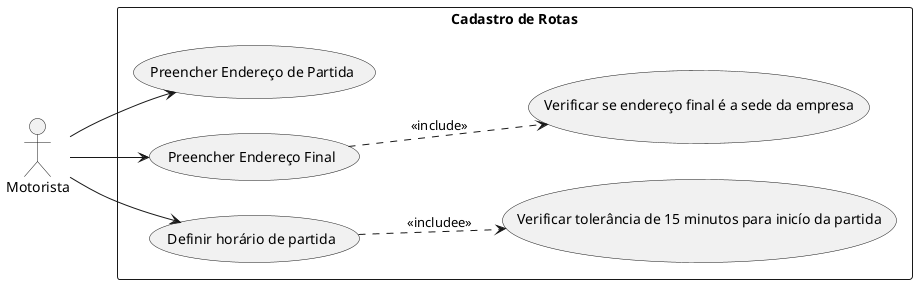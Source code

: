 @startuml Cadastro de Rotas

left to right direction

actor Motorista

rectangle "Cadastro de Rotas" {
    usecase "Preencher Endereço de Partida" as cadRota_EndPart
    usecase "Preencher Endereço Final" as cadRota_EndFinal
    usecase "Verificar se endereço final é a sede da empresa" as cadRota_VeriEndFinal
    usecase "Definir horário de partida" as cadRota_DefiHoraPart
    usecase "Verificar tolerância de 15 minutos para inicío da partida" as cadRota_VeriTolePart
}

Motorista --> cadRota_EndPart
Motorista --> cadRota_EndFinal
Motorista --> cadRota_DefiHoraPart
cadRota_EndFinal ..> cadRota_VeriEndFinal: <<include>>
cadRota_DefiHoraPart ..> cadRota_VeriTolePart: <<includee>>

@enduml
